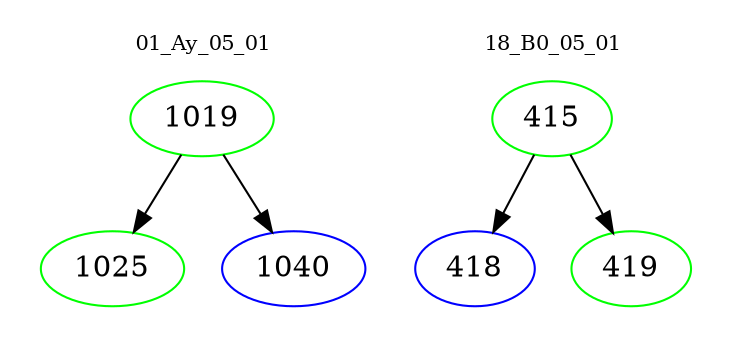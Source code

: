 digraph{
subgraph cluster_0 {
color = white
label = "01_Ay_05_01";
fontsize=10;
T0_1019 [label="1019", color="green"]
T0_1019 -> T0_1025 [color="black"]
T0_1025 [label="1025", color="green"]
T0_1019 -> T0_1040 [color="black"]
T0_1040 [label="1040", color="blue"]
}
subgraph cluster_1 {
color = white
label = "18_B0_05_01";
fontsize=10;
T1_415 [label="415", color="green"]
T1_415 -> T1_418 [color="black"]
T1_418 [label="418", color="blue"]
T1_415 -> T1_419 [color="black"]
T1_419 [label="419", color="green"]
}
}
